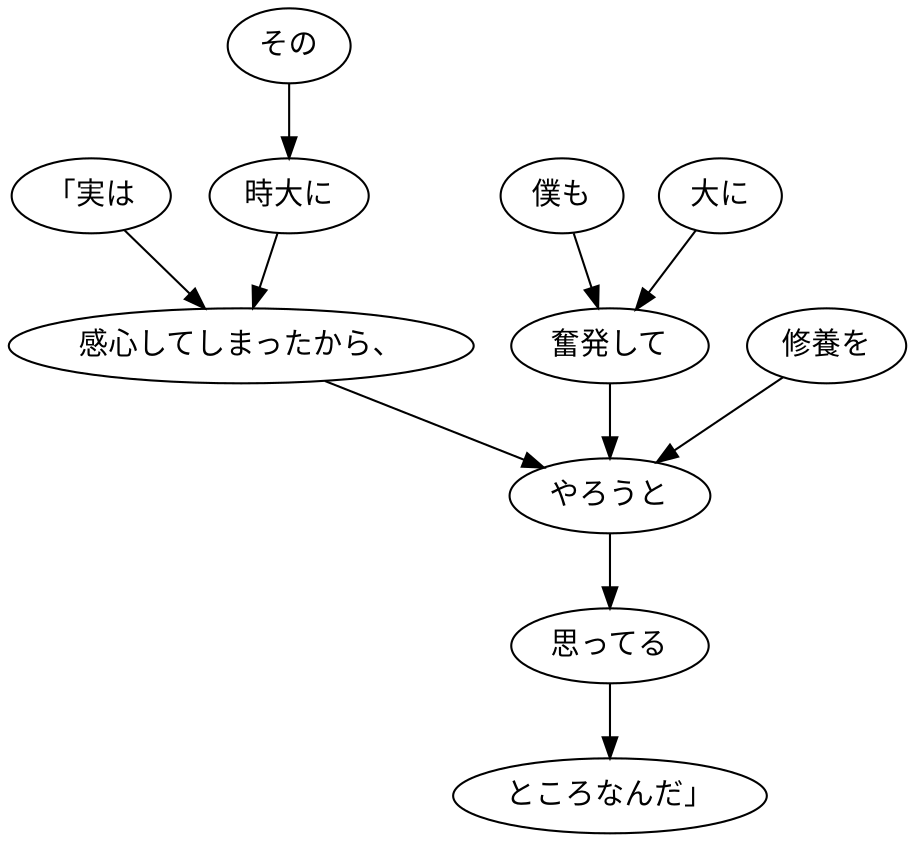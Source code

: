 digraph graph6096 {
	node0 [label="「実は"];
	node1 [label="その"];
	node2 [label="時大に"];
	node3 [label="感心してしまったから、"];
	node4 [label="僕も"];
	node5 [label="大に"];
	node6 [label="奮発して"];
	node7 [label="修養を"];
	node8 [label="やろうと"];
	node9 [label="思ってる"];
	node10 [label="ところなんだ」"];
	node0 -> node3;
	node1 -> node2;
	node2 -> node3;
	node3 -> node8;
	node4 -> node6;
	node5 -> node6;
	node6 -> node8;
	node7 -> node8;
	node8 -> node9;
	node9 -> node10;
}
